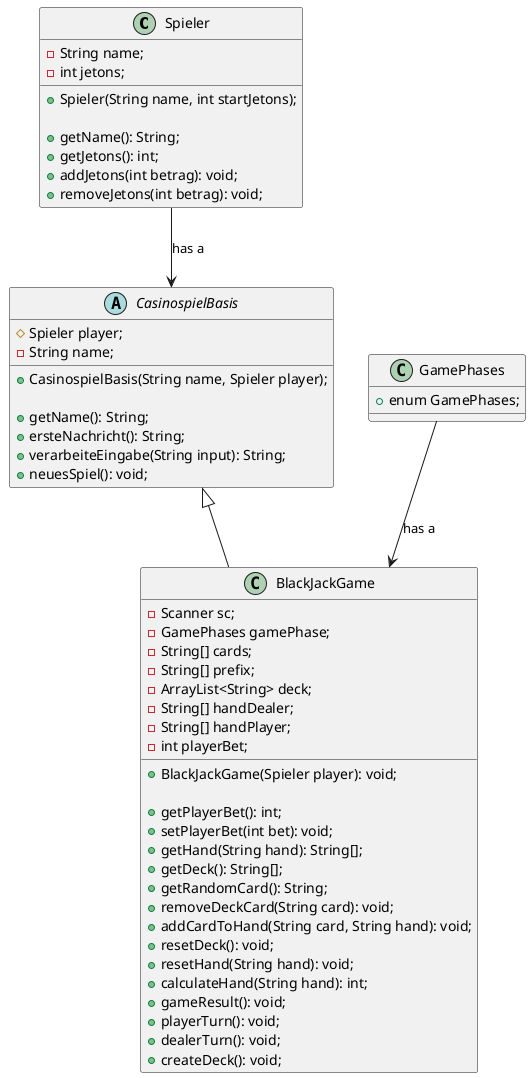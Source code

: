 @startuml BlackJack
class Spieler {
    - String name;
    - int jetons;

    + Spieler(String name, int startJetons);

    + getName(): String;
    + getJetons(): int;
    + addJetons(int betrag): void;
    + removeJetons(int betrag): void;
}

abstract class CasinospielBasis {
    # Spieler player;
    - String name;

    + CasinospielBasis(String name, Spieler player);

    + getName(): String;
    + ersteNachricht(): String;
    + verarbeiteEingabe(String input): String;
    + neuesSpiel(): void;
}


class BlackJackGame extends CasinospielBasis{
    - Scanner sc;
    - GamePhases gamePhase;
    - String[] cards;
    - String[] prefix;
    - ArrayList<String> deck;
    - String[] handDealer;
    - String[] handPlayer; 
    - int playerBet;

    + BlackJackGame(Spieler player): void;

    + getPlayerBet(): int;
    + setPlayerBet(int bet): void;
    + getHand(String hand): String[];
    + getDeck(): String[];
    + getRandomCard(): String;
    + removeDeckCard(String card): void;
    + addCardToHand(String card, String hand): void;
    + resetDeck(): void;
    + resetHand(String hand): void;
    + calculateHand(String hand): int;
    + gameResult(): void;
    + playerTurn(): void;
    + dealerTurn(): void;
    + createDeck(): void;
}

class GamePhases {
    + enum GamePhases;
}

Spieler --> CasinospielBasis : "has a"
GamePhases --> BlackJackGame: "has a"
@enduml
